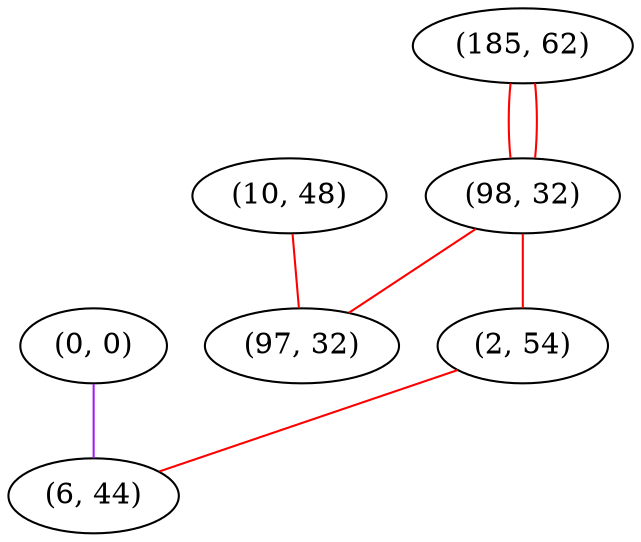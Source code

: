 graph "" {
"(0, 0)";
"(185, 62)";
"(10, 48)";
"(98, 32)";
"(2, 54)";
"(6, 44)";
"(97, 32)";
"(0, 0)" -- "(6, 44)"  [color=purple, key=0, weight=4];
"(185, 62)" -- "(98, 32)"  [color=red, key=0, weight=1];
"(185, 62)" -- "(98, 32)"  [color=red, key=1, weight=1];
"(10, 48)" -- "(97, 32)"  [color=red, key=0, weight=1];
"(98, 32)" -- "(97, 32)"  [color=red, key=0, weight=1];
"(98, 32)" -- "(2, 54)"  [color=red, key=0, weight=1];
"(2, 54)" -- "(6, 44)"  [color=red, key=0, weight=1];
}
